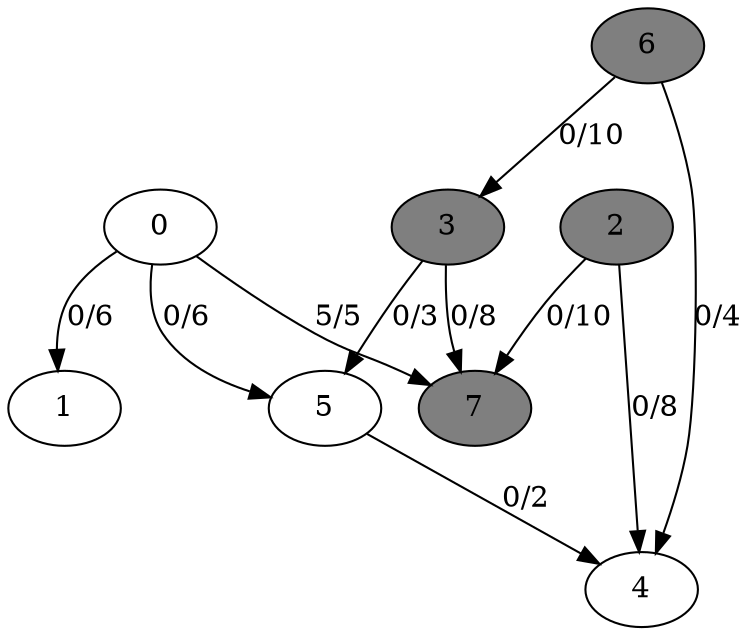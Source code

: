 digraph G {
	0[style=filled fillcolor=grey100];
	0->1[label ="0/6"] ;
	0->5[label ="0/6"] ;
	0->7[label ="5/5"] ;
	1[style=filled fillcolor=grey100];
	2[style=filled fillcolor=grey50];
	2->4[label ="0/8"] ;
	2->7[label ="0/10"] ;
	3[style=filled fillcolor=grey50];
	3->5[label ="0/3"] ;
	3->7[label ="0/8"] ;
	4[style=filled fillcolor=grey100];
	5[style=filled fillcolor=grey100];
	5->4[label ="0/2"] ;
	6[style=filled fillcolor=grey50];
	6->3[label ="0/10"] ;
	6->4[label ="0/4"] ;
	7[style=filled fillcolor=grey50];
}
